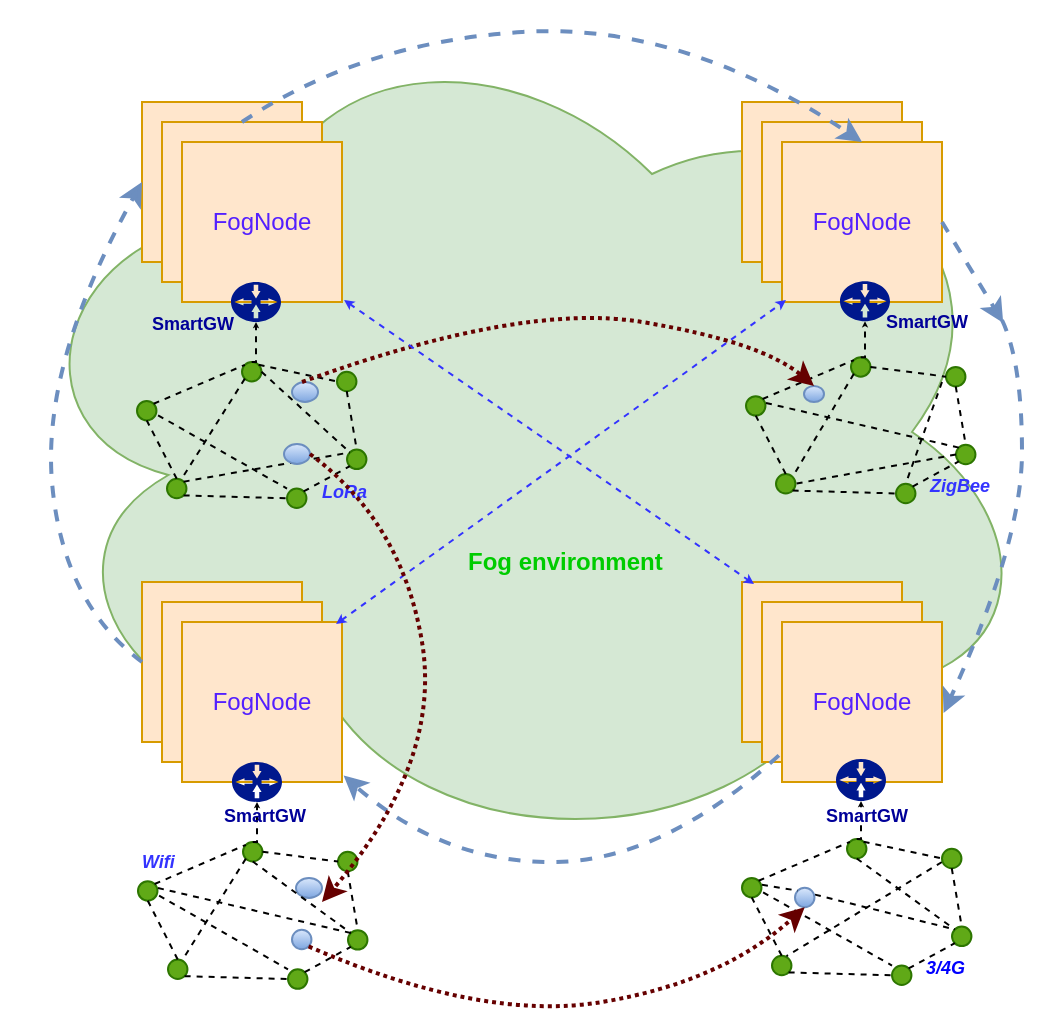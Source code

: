 <mxfile version="10.6.0" type="github"><diagram id="RD0cWUDx8CHf_FAbjjlp" name="Page-1"><mxGraphModel dx="601" dy="435" grid="1" gridSize="10" guides="1" tooltips="1" connect="1" arrows="1" fold="1" page="1" pageScale="1" pageWidth="827" pageHeight="1169" math="0" shadow="0"><root><mxCell id="0"/><mxCell id="1" parent="0"/><mxCell id="Bvr0KXYXl9v9TQF8ipzV-62" value="&amp;nbsp; &amp;nbsp; &amp;nbsp; &lt;br&gt;&lt;br&gt;&lt;br&gt;&lt;br&gt;&lt;br&gt;&lt;br&gt;&lt;br&gt;&lt;br&gt;&lt;br&gt;&lt;b&gt;&lt;font color=&quot;#ff66ff&quot;&gt;&amp;nbsp; &amp;nbsp; &amp;nbsp; &amp;nbsp; &amp;nbsp; &amp;nbsp; &amp;nbsp;&lt;/font&gt;&lt;font color=&quot;#00cc00&quot;&gt;Fog environment&lt;/font&gt;&lt;/b&gt;" style="ellipse;shape=cloud;whiteSpace=wrap;html=1;fillColor=#d5e8d4;strokeColor=#82b366;" parent="1" vertex="1"><mxGeometry x="130" y="30" width="520" height="430" as="geometry"/></mxCell><mxCell id="Bvr0KXYXl9v9TQF8ipzV-49" value="" style="whiteSpace=wrap;html=1;aspect=fixed;fillColor=#ffe6cc;strokeColor=#d79b00;" parent="1" vertex="1"><mxGeometry x="200" y="80" width="80" height="80" as="geometry"/></mxCell><mxCell id="Bvr0KXYXl9v9TQF8ipzV-48" value="" style="whiteSpace=wrap;html=1;aspect=fixed;fillColor=#ffe6cc;strokeColor=#d79b00;" parent="1" vertex="1"><mxGeometry x="210" y="90" width="80" height="80" as="geometry"/></mxCell><mxCell id="Bvr0KXYXl9v9TQF8ipzV-47" value="&lt;font color=&quot;#531fff&quot;&gt;FogNode&lt;/font&gt;" style="whiteSpace=wrap;html=1;aspect=fixed;fillColor=#ffe6cc;strokeColor=#d79b00;" parent="1" vertex="1"><mxGeometry x="220" y="100" width="80" height="80" as="geometry"/></mxCell><mxCell id="Bvr0KXYXl9v9TQF8ipzV-53" value="" style="whiteSpace=wrap;html=1;aspect=fixed;fillColor=#ffe6cc;strokeColor=#d79b00;" parent="1" vertex="1"><mxGeometry x="500" y="80" width="80" height="80" as="geometry"/></mxCell><mxCell id="Bvr0KXYXl9v9TQF8ipzV-54" value="" style="whiteSpace=wrap;html=1;aspect=fixed;fillColor=#ffe6cc;strokeColor=#d79b00;" parent="1" vertex="1"><mxGeometry x="510" y="90" width="80" height="80" as="geometry"/></mxCell><mxCell id="Bvr0KXYXl9v9TQF8ipzV-55" value="&lt;font color=&quot;#531fff&quot;&gt;FogNode&lt;/font&gt;" style="whiteSpace=wrap;html=1;aspect=fixed;fillColor=#ffe6cc;strokeColor=#d79b00;" parent="1" vertex="1"><mxGeometry x="520" y="100" width="80" height="80" as="geometry"/></mxCell><mxCell id="Bvr0KXYXl9v9TQF8ipzV-56" value="" style="whiteSpace=wrap;html=1;aspect=fixed;fillColor=#ffe6cc;strokeColor=#d79b00;" parent="1" vertex="1"><mxGeometry x="200" y="320" width="80" height="80" as="geometry"/></mxCell><mxCell id="Bvr0KXYXl9v9TQF8ipzV-57" value="" style="whiteSpace=wrap;html=1;aspect=fixed;fillColor=#ffe6cc;strokeColor=#d79b00;" parent="1" vertex="1"><mxGeometry x="210" y="330" width="80" height="80" as="geometry"/></mxCell><mxCell id="Bvr0KXYXl9v9TQF8ipzV-58" value="&lt;font color=&quot;#531fff&quot;&gt;FogNode&lt;/font&gt;" style="whiteSpace=wrap;html=1;aspect=fixed;fillColor=#ffe6cc;strokeColor=#d79b00;" parent="1" vertex="1"><mxGeometry x="220" y="340" width="80" height="80" as="geometry"/></mxCell><mxCell id="Bvr0KXYXl9v9TQF8ipzV-59" value="" style="whiteSpace=wrap;html=1;aspect=fixed;fillColor=#ffe6cc;strokeColor=#d79b00;" parent="1" vertex="1"><mxGeometry x="500" y="320" width="80" height="80" as="geometry"/></mxCell><mxCell id="Bvr0KXYXl9v9TQF8ipzV-60" value="" style="whiteSpace=wrap;html=1;aspect=fixed;fillColor=#ffe6cc;strokeColor=#d79b00;" parent="1" vertex="1"><mxGeometry x="510" y="330" width="80" height="80" as="geometry"/></mxCell><mxCell id="Bvr0KXYXl9v9TQF8ipzV-61" value="&lt;font color=&quot;#531fff&quot;&gt;FogNode&lt;/font&gt;" style="whiteSpace=wrap;html=1;aspect=fixed;fillColor=#ffe6cc;strokeColor=#d79b00;" parent="1" vertex="1"><mxGeometry x="520" y="340" width="80" height="80" as="geometry"/></mxCell><mxCell id="Bvr0KXYXl9v9TQF8ipzV-76" value="" style="shadow=0;dashed=0;html=1;strokeColor=none;labelPosition=center;verticalLabelPosition=bottom;verticalAlign=top;align=center;shape=mxgraph.mscae.enterprise.gateway;fillColor=#00188D;" parent="1" vertex="1"><mxGeometry x="245" y="410" width="25" height="20" as="geometry"/></mxCell><mxCell id="Bvr0KXYXl9v9TQF8ipzV-109" value="" style="group" parent="1" vertex="1" connectable="0"><mxGeometry x="198" y="450" width="120" height="74" as="geometry"/></mxCell><mxCell id="Bvr0KXYXl9v9TQF8ipzV-105" value="" style="group" parent="Bvr0KXYXl9v9TQF8ipzV-109" vertex="1" connectable="0"><mxGeometry width="120" height="74" as="geometry"/></mxCell><mxCell id="Bvr0KXYXl9v9TQF8ipzV-64" value="" style="ellipse;whiteSpace=wrap;html=1;aspect=fixed;fillColor=#60a917;strokeColor=#2D7600;fontColor=#ffffff;" parent="Bvr0KXYXl9v9TQF8ipzV-105" vertex="1"><mxGeometry y="19.59" width="9.733" height="9.733" as="geometry"/></mxCell><mxCell id="Bvr0KXYXl9v9TQF8ipzV-65" value="" style="ellipse;whiteSpace=wrap;html=1;aspect=fixed;fillColor=#60a917;strokeColor=#2D7600;fontColor=#ffffff;" parent="Bvr0KXYXl9v9TQF8ipzV-105" vertex="1"><mxGeometry x="52.5" width="9.733" height="9.733" as="geometry"/></mxCell><mxCell id="Bvr0KXYXl9v9TQF8ipzV-66" value="" style="ellipse;whiteSpace=wrap;html=1;aspect=fixed;fillColor=#60a917;strokeColor=#2D7600;fontColor=#ffffff;" parent="Bvr0KXYXl9v9TQF8ipzV-105" vertex="1"><mxGeometry x="15" y="58.771" width="9.733" height="9.733" as="geometry"/></mxCell><mxCell id="Bvr0KXYXl9v9TQF8ipzV-68" value="" style="ellipse;whiteSpace=wrap;html=1;aspect=fixed;fillColor=#60a917;strokeColor=#2D7600;fontColor=#ffffff;" parent="Bvr0KXYXl9v9TQF8ipzV-105" vertex="1"><mxGeometry x="75" y="63.668" width="9.733" height="9.733" as="geometry"/></mxCell><mxCell id="Bvr0KXYXl9v9TQF8ipzV-88" value="" style="endArrow=none;dashed=1;html=1;entryX=0;entryY=0;entryDx=0;entryDy=0;exitX=1;exitY=0;exitDx=0;exitDy=0;" parent="Bvr0KXYXl9v9TQF8ipzV-105" source="Bvr0KXYXl9v9TQF8ipzV-64" target="Bvr0KXYXl9v9TQF8ipzV-65" edge="1"><mxGeometry width="50" height="50" relative="1" as="geometry"><mxPoint x="20" y="19.59" as="sourcePoint"/><mxPoint x="-70" y="19.59" as="targetPoint"/></mxGeometry></mxCell><mxCell id="Bvr0KXYXl9v9TQF8ipzV-91" value="" style="endArrow=none;dashed=1;html=1;entryX=0.5;entryY=1;entryDx=0;entryDy=0;exitX=0.5;exitY=0;exitDx=0;exitDy=0;" parent="Bvr0KXYXl9v9TQF8ipzV-105" source="Bvr0KXYXl9v9TQF8ipzV-66" target="Bvr0KXYXl9v9TQF8ipzV-64" edge="1"><mxGeometry width="50" height="50" relative="1" as="geometry"><mxPoint x="40" y="39.18" as="sourcePoint"/><mxPoint x="73.931" y="30.703" as="targetPoint"/></mxGeometry></mxCell><mxCell id="Bvr0KXYXl9v9TQF8ipzV-93" value="" style="endArrow=none;dashed=1;html=1;entryX=0;entryY=0.5;entryDx=0;entryDy=0;exitX=1;exitY=1;exitDx=0;exitDy=0;" parent="Bvr0KXYXl9v9TQF8ipzV-105" source="Bvr0KXYXl9v9TQF8ipzV-66" target="Bvr0KXYXl9v9TQF8ipzV-68" edge="1"><mxGeometry width="50" height="50" relative="1" as="geometry"><mxPoint x="60" y="58.771" as="sourcePoint"/><mxPoint x="93.931" y="50.293" as="targetPoint"/></mxGeometry></mxCell><mxCell id="Bvr0KXYXl9v9TQF8ipzV-96" value="" style="endArrow=none;dashed=1;html=1;entryX=0;entryY=0;entryDx=0;entryDy=0;exitX=1.084;exitY=0.739;exitDx=0;exitDy=0;exitPerimeter=0;entryPerimeter=0;" parent="Bvr0KXYXl9v9TQF8ipzV-105" source="Bvr0KXYXl9v9TQF8ipzV-64" target="Bvr0KXYXl9v9TQF8ipzV-68" edge="1"><mxGeometry width="50" height="50" relative="1" as="geometry"><mxPoint x="90" y="88.156" as="sourcePoint"/><mxPoint x="123.931" y="79.678" as="targetPoint"/></mxGeometry></mxCell><mxCell id="Bvr0KXYXl9v9TQF8ipzV-98" value="" style="endArrow=none;dashed=1;html=1;entryX=0.745;entryY=0.016;entryDx=0;entryDy=0;exitX=0;exitY=1;exitDx=0;exitDy=0;entryPerimeter=0;" parent="Bvr0KXYXl9v9TQF8ipzV-105" source="Bvr0KXYXl9v9TQF8ipzV-65" target="Bvr0KXYXl9v9TQF8ipzV-66" edge="1"><mxGeometry width="50" height="50" relative="1" as="geometry"><mxPoint x="110" y="107.746" as="sourcePoint"/><mxPoint x="143.931" y="99.268" as="targetPoint"/></mxGeometry></mxCell><mxCell id="Bvr0KXYXl9v9TQF8ipzV-100" value="&lt;i&gt;&lt;font style=&quot;font-size: 9px&quot; color=&quot;#3333ff&quot;&gt;&lt;b&gt;Wifi&lt;/b&gt;&lt;/font&gt;&lt;/i&gt;" style="text;html=1;resizable=0;points=[];autosize=1;align=left;verticalAlign=top;spacingTop=-4;" parent="Bvr0KXYXl9v9TQF8ipzV-105" vertex="1"><mxGeometry y="-0.627" width="30" height="20" as="geometry"/></mxCell><mxCell id="Bvr0KXYXl9v9TQF8ipzV-106" value="" style="ellipse;whiteSpace=wrap;html=1;aspect=fixed;fillColor=#60a917;strokeColor=#2D7600;fontColor=#ffffff;" parent="Bvr0KXYXl9v9TQF8ipzV-105" vertex="1"><mxGeometry x="100" y="4.898" width="9.733" height="9.733" as="geometry"/></mxCell><mxCell id="Bvr0KXYXl9v9TQF8ipzV-107" value="" style="endArrow=none;dashed=1;html=1;entryX=0;entryY=0.5;entryDx=0;entryDy=0;exitX=1;exitY=0.5;exitDx=0;exitDy=0;" parent="Bvr0KXYXl9v9TQF8ipzV-105" source="Bvr0KXYXl9v9TQF8ipzV-65" target="Bvr0KXYXl9v9TQF8ipzV-106" edge="1"><mxGeometry width="50" height="50" relative="1" as="geometry"><mxPoint x="72.667" y="14.693" as="sourcePoint"/><mxPoint x="116.333" y="55.179" as="targetPoint"/></mxGeometry></mxCell><mxCell id="Bvr0KXYXl9v9TQF8ipzV-205" value="" style="ellipse;whiteSpace=wrap;html=1;aspect=fixed;fillColor=#dae8fc;strokeColor=#6c8ebf;gradientColor=#7ea6e0;" parent="Bvr0KXYXl9v9TQF8ipzV-105" vertex="1"><mxGeometry x="77" y="43.898" width="9.733" height="9.733" as="geometry"/></mxCell><mxCell id="KI6-R_1qRx-3WFGbdBkd-11" value="" style="ellipse;whiteSpace=wrap;html=1;aspect=fixed;fillColor=#dae8fc;strokeColor=#6c8ebf;gradientColor=#7ea6e0;" vertex="1" parent="Bvr0KXYXl9v9TQF8ipzV-105"><mxGeometry x="79" y="18" width="13" height="10" as="geometry"/></mxCell><mxCell id="Bvr0KXYXl9v9TQF8ipzV-67" value="" style="ellipse;whiteSpace=wrap;html=1;aspect=fixed;fillColor=#60a917;strokeColor=#2D7600;fontColor=#ffffff;" parent="Bvr0KXYXl9v9TQF8ipzV-109" vertex="1"><mxGeometry x="105" y="44.078" width="9.733" height="9.733" as="geometry"/></mxCell><mxCell id="Bvr0KXYXl9v9TQF8ipzV-90" value="" style="endArrow=none;dashed=1;html=1;entryX=0;entryY=0;entryDx=0;entryDy=0;exitX=0.5;exitY=1;exitDx=0;exitDy=0;" parent="Bvr0KXYXl9v9TQF8ipzV-109" source="Bvr0KXYXl9v9TQF8ipzV-65" target="Bvr0KXYXl9v9TQF8ipzV-67" edge="1"><mxGeometry width="50" height="50" relative="1" as="geometry"><mxPoint x="30" y="29.385" as="sourcePoint"/><mxPoint x="64" y="20.57" as="targetPoint"/></mxGeometry></mxCell><mxCell id="Bvr0KXYXl9v9TQF8ipzV-92" value="" style="endArrow=none;dashed=1;html=1;entryX=0;entryY=1;entryDx=0;entryDy=0;exitX=1;exitY=0;exitDx=0;exitDy=0;" parent="Bvr0KXYXl9v9TQF8ipzV-109" source="Bvr0KXYXl9v9TQF8ipzV-68" target="Bvr0KXYXl9v9TQF8ipzV-67" edge="1"><mxGeometry width="50" height="50" relative="1" as="geometry"><mxPoint x="50" y="48.976" as="sourcePoint"/><mxPoint x="83.931" y="40.498" as="targetPoint"/></mxGeometry></mxCell><mxCell id="Bvr0KXYXl9v9TQF8ipzV-97" value="" style="endArrow=none;dashed=1;html=1;entryX=0;entryY=0;entryDx=0;entryDy=0;exitX=1.026;exitY=0.35;exitDx=0;exitDy=0;exitPerimeter=0;" parent="Bvr0KXYXl9v9TQF8ipzV-109" source="Bvr0KXYXl9v9TQF8ipzV-64" target="Bvr0KXYXl9v9TQF8ipzV-67" edge="1"><mxGeometry width="50" height="50" relative="1" as="geometry"><mxPoint x="100" y="97.951" as="sourcePoint"/><mxPoint x="133.931" y="89.473" as="targetPoint"/></mxGeometry></mxCell><mxCell id="Bvr0KXYXl9v9TQF8ipzV-108" value="" style="endArrow=none;dashed=1;html=1;entryX=0.5;entryY=0;entryDx=0;entryDy=0;exitX=0.5;exitY=1;exitDx=0;exitDy=0;" parent="Bvr0KXYXl9v9TQF8ipzV-109" source="Bvr0KXYXl9v9TQF8ipzV-106" target="Bvr0KXYXl9v9TQF8ipzV-67" edge="1"><mxGeometry width="50" height="50" relative="1" as="geometry"><mxPoint x="82.667" y="24.488" as="sourcePoint"/><mxPoint x="126.333" y="64.974" as="targetPoint"/></mxGeometry></mxCell><mxCell id="Bvr0KXYXl9v9TQF8ipzV-112" style="edgeStyle=orthogonalEdgeStyle;rounded=0;orthogonalLoop=1;jettySize=auto;html=1;exitX=0.5;exitY=0;exitDx=0;exitDy=0;entryX=0.5;entryY=1;entryDx=0;entryDy=0;entryPerimeter=0;dashed=1;endSize=0;" parent="1" source="Bvr0KXYXl9v9TQF8ipzV-65" target="Bvr0KXYXl9v9TQF8ipzV-76" edge="1"><mxGeometry relative="1" as="geometry"/></mxCell><mxCell id="Bvr0KXYXl9v9TQF8ipzV-135" value="" style="shadow=0;dashed=0;html=1;strokeColor=none;labelPosition=center;verticalLabelPosition=bottom;verticalAlign=top;align=center;shape=mxgraph.mscae.enterprise.gateway;fillColor=#00188D;" parent="1" vertex="1"><mxGeometry x="547" y="408.5" width="25" height="21" as="geometry"/></mxCell><mxCell id="Bvr0KXYXl9v9TQF8ipzV-136" value="" style="group" parent="1" vertex="1" connectable="0"><mxGeometry x="500" y="448.5" width="130" height="74" as="geometry"/></mxCell><mxCell id="Bvr0KXYXl9v9TQF8ipzV-137" value="" style="group" parent="Bvr0KXYXl9v9TQF8ipzV-136" vertex="1" connectable="0"><mxGeometry width="130" height="73.533" as="geometry"/></mxCell><mxCell id="Bvr0KXYXl9v9TQF8ipzV-138" value="" style="ellipse;whiteSpace=wrap;html=1;aspect=fixed;fillColor=#60a917;strokeColor=#2D7600;fontColor=#ffffff;" parent="Bvr0KXYXl9v9TQF8ipzV-137" vertex="1"><mxGeometry y="19.467" width="9.733" height="9.733" as="geometry"/></mxCell><mxCell id="Bvr0KXYXl9v9TQF8ipzV-139" value="" style="ellipse;whiteSpace=wrap;html=1;aspect=fixed;fillColor=#60a917;strokeColor=#2D7600;fontColor=#ffffff;" parent="Bvr0KXYXl9v9TQF8ipzV-137" vertex="1"><mxGeometry x="52.5" width="9.733" height="9.733" as="geometry"/></mxCell><mxCell id="Bvr0KXYXl9v9TQF8ipzV-140" value="" style="ellipse;whiteSpace=wrap;html=1;aspect=fixed;fillColor=#60a917;strokeColor=#2D7600;fontColor=#ffffff;" parent="Bvr0KXYXl9v9TQF8ipzV-137" vertex="1"><mxGeometry x="15" y="58.4" width="9.733" height="9.733" as="geometry"/></mxCell><mxCell id="Bvr0KXYXl9v9TQF8ipzV-141" value="" style="ellipse;whiteSpace=wrap;html=1;aspect=fixed;fillColor=#60a917;strokeColor=#2D7600;fontColor=#ffffff;" parent="Bvr0KXYXl9v9TQF8ipzV-137" vertex="1"><mxGeometry x="75" y="63.267" width="9.733" height="9.733" as="geometry"/></mxCell><mxCell id="Bvr0KXYXl9v9TQF8ipzV-142" value="" style="endArrow=none;dashed=1;html=1;entryX=0;entryY=0;entryDx=0;entryDy=0;exitX=1;exitY=0;exitDx=0;exitDy=0;" parent="Bvr0KXYXl9v9TQF8ipzV-137" source="Bvr0KXYXl9v9TQF8ipzV-138" target="Bvr0KXYXl9v9TQF8ipzV-139" edge="1"><mxGeometry width="50" height="50" relative="1" as="geometry"><mxPoint x="20" y="19.467" as="sourcePoint"/><mxPoint x="-70" y="19.467" as="targetPoint"/></mxGeometry></mxCell><mxCell id="Bvr0KXYXl9v9TQF8ipzV-143" value="" style="endArrow=none;dashed=1;html=1;entryX=0.5;entryY=1;entryDx=0;entryDy=0;exitX=0.5;exitY=0;exitDx=0;exitDy=0;" parent="Bvr0KXYXl9v9TQF8ipzV-137" source="Bvr0KXYXl9v9TQF8ipzV-140" target="Bvr0KXYXl9v9TQF8ipzV-138" edge="1"><mxGeometry width="50" height="50" relative="1" as="geometry"><mxPoint x="40" y="38.933" as="sourcePoint"/><mxPoint x="73.931" y="30.509" as="targetPoint"/></mxGeometry></mxCell><mxCell id="Bvr0KXYXl9v9TQF8ipzV-144" value="" style="endArrow=none;dashed=1;html=1;entryX=0;entryY=0.5;entryDx=0;entryDy=0;exitX=1;exitY=1;exitDx=0;exitDy=0;" parent="Bvr0KXYXl9v9TQF8ipzV-137" source="Bvr0KXYXl9v9TQF8ipzV-140" target="Bvr0KXYXl9v9TQF8ipzV-141" edge="1"><mxGeometry width="50" height="50" relative="1" as="geometry"><mxPoint x="60" y="58.4" as="sourcePoint"/><mxPoint x="93.931" y="49.976" as="targetPoint"/></mxGeometry></mxCell><mxCell id="Bvr0KXYXl9v9TQF8ipzV-145" value="" style="endArrow=none;dashed=1;html=1;entryX=0;entryY=0;entryDx=0;entryDy=0;exitX=1.084;exitY=0.739;exitDx=0;exitDy=0;exitPerimeter=0;entryPerimeter=0;" parent="Bvr0KXYXl9v9TQF8ipzV-137" source="Bvr0KXYXl9v9TQF8ipzV-138" target="Bvr0KXYXl9v9TQF8ipzV-141" edge="1"><mxGeometry width="50" height="50" relative="1" as="geometry"><mxPoint x="90" y="87.6" as="sourcePoint"/><mxPoint x="123.931" y="79.176" as="targetPoint"/></mxGeometry></mxCell><mxCell id="Bvr0KXYXl9v9TQF8ipzV-146" value="" style="endArrow=none;dashed=1;html=1;entryX=0.745;entryY=0.016;entryDx=0;entryDy=0;entryPerimeter=0;" parent="Bvr0KXYXl9v9TQF8ipzV-137" target="Bvr0KXYXl9v9TQF8ipzV-140" edge="1"><mxGeometry width="50" height="50" relative="1" as="geometry"><mxPoint x="100" y="11.5" as="sourcePoint"/><mxPoint x="143.931" y="98.642" as="targetPoint"/></mxGeometry></mxCell><mxCell id="Bvr0KXYXl9v9TQF8ipzV-147" value="&lt;i&gt;&lt;font style=&quot;font-size: 9px&quot; color=&quot;#0000ff&quot;&gt;&lt;b&gt;3/4G&lt;/b&gt;&lt;/font&gt;&lt;/i&gt;" style="text;html=1;resizable=0;points=[];autosize=1;align=left;verticalAlign=top;spacingTop=-4;" parent="Bvr0KXYXl9v9TQF8ipzV-137" vertex="1"><mxGeometry x="90" y="53.533" width="40" height="20" as="geometry"/></mxCell><mxCell id="Bvr0KXYXl9v9TQF8ipzV-148" value="" style="ellipse;whiteSpace=wrap;html=1;aspect=fixed;fillColor=#60a917;strokeColor=#2D7600;fontColor=#ffffff;" parent="Bvr0KXYXl9v9TQF8ipzV-137" vertex="1"><mxGeometry x="100" y="4.867" width="9.733" height="9.733" as="geometry"/></mxCell><mxCell id="Bvr0KXYXl9v9TQF8ipzV-149" value="" style="endArrow=none;dashed=1;html=1;entryX=0;entryY=0.5;entryDx=0;entryDy=0;exitX=1;exitY=0;exitDx=0;exitDy=0;" parent="Bvr0KXYXl9v9TQF8ipzV-137" source="Bvr0KXYXl9v9TQF8ipzV-139" target="Bvr0KXYXl9v9TQF8ipzV-148" edge="1"><mxGeometry width="50" height="50" relative="1" as="geometry"><mxPoint x="72.667" y="14.6" as="sourcePoint"/><mxPoint x="116.333" y="54.831" as="targetPoint"/></mxGeometry></mxCell><mxCell id="Bvr0KXYXl9v9TQF8ipzV-150" value="" style="ellipse;whiteSpace=wrap;html=1;aspect=fixed;fillColor=#60a917;strokeColor=#2D7600;fontColor=#ffffff;" parent="Bvr0KXYXl9v9TQF8ipzV-136" vertex="1"><mxGeometry x="105" y="43.8" width="9.733" height="9.733" as="geometry"/></mxCell><mxCell id="Bvr0KXYXl9v9TQF8ipzV-151" value="" style="endArrow=none;dashed=1;html=1;entryX=0;entryY=0;entryDx=0;entryDy=0;exitX=0.5;exitY=1;exitDx=0;exitDy=0;" parent="Bvr0KXYXl9v9TQF8ipzV-136" source="Bvr0KXYXl9v9TQF8ipzV-139" target="Bvr0KXYXl9v9TQF8ipzV-150" edge="1"><mxGeometry width="50" height="50" relative="1" as="geometry"><mxPoint x="30" y="29.2" as="sourcePoint"/><mxPoint x="64" y="20.44" as="targetPoint"/></mxGeometry></mxCell><mxCell id="Bvr0KXYXl9v9TQF8ipzV-152" value="" style="endArrow=none;dashed=1;html=1;entryX=0;entryY=1;entryDx=0;entryDy=0;exitX=1;exitY=0;exitDx=0;exitDy=0;" parent="Bvr0KXYXl9v9TQF8ipzV-136" source="Bvr0KXYXl9v9TQF8ipzV-141" target="Bvr0KXYXl9v9TQF8ipzV-150" edge="1"><mxGeometry width="50" height="50" relative="1" as="geometry"><mxPoint x="50" y="48.667" as="sourcePoint"/><mxPoint x="83.931" y="40.242" as="targetPoint"/></mxGeometry></mxCell><mxCell id="Bvr0KXYXl9v9TQF8ipzV-153" value="" style="endArrow=none;dashed=1;html=1;entryX=0;entryY=0;entryDx=0;entryDy=0;exitX=1.026;exitY=0.35;exitDx=0;exitDy=0;exitPerimeter=0;" parent="Bvr0KXYXl9v9TQF8ipzV-136" source="Bvr0KXYXl9v9TQF8ipzV-206" target="Bvr0KXYXl9v9TQF8ipzV-150" edge="1"><mxGeometry width="50" height="50" relative="1" as="geometry"><mxPoint x="100" y="97.333" as="sourcePoint"/><mxPoint x="133.931" y="88.909" as="targetPoint"/></mxGeometry></mxCell><mxCell id="Bvr0KXYXl9v9TQF8ipzV-154" value="" style="endArrow=none;dashed=1;html=1;entryX=0.5;entryY=0;entryDx=0;entryDy=0;exitX=0.5;exitY=1;exitDx=0;exitDy=0;" parent="Bvr0KXYXl9v9TQF8ipzV-136" source="Bvr0KXYXl9v9TQF8ipzV-148" target="Bvr0KXYXl9v9TQF8ipzV-150" edge="1"><mxGeometry width="50" height="50" relative="1" as="geometry"><mxPoint x="82.667" y="24.333" as="sourcePoint"/><mxPoint x="126.333" y="64.564" as="targetPoint"/></mxGeometry></mxCell><mxCell id="Bvr0KXYXl9v9TQF8ipzV-206" value="" style="ellipse;whiteSpace=wrap;html=1;aspect=fixed;fillColor=#dae8fc;strokeColor=#6c8ebf;gradientColor=#7ea6e0;" parent="Bvr0KXYXl9v9TQF8ipzV-136" vertex="1"><mxGeometry x="26.5" y="24.398" width="9.733" height="9.733" as="geometry"/></mxCell><mxCell id="KI6-R_1qRx-3WFGbdBkd-9" value="" style="endArrow=none;dashed=1;html=1;entryX=0;entryY=0;entryDx=0;entryDy=0;exitX=1.026;exitY=0.35;exitDx=0;exitDy=0;exitPerimeter=0;" edge="1" parent="Bvr0KXYXl9v9TQF8ipzV-136" source="Bvr0KXYXl9v9TQF8ipzV-138" target="Bvr0KXYXl9v9TQF8ipzV-206"><mxGeometry width="50" height="50" relative="1" as="geometry"><mxPoint x="509.833" y="471.667" as="sourcePoint"/><mxPoint x="606.5" y="493.333" as="targetPoint"/></mxGeometry></mxCell><mxCell id="Bvr0KXYXl9v9TQF8ipzV-155" style="edgeStyle=orthogonalEdgeStyle;rounded=0;orthogonalLoop=1;jettySize=auto;html=1;exitX=0.5;exitY=0;exitDx=0;exitDy=0;entryX=0.5;entryY=1;entryDx=0;entryDy=0;entryPerimeter=0;dashed=1;endSize=0;" parent="1" source="Bvr0KXYXl9v9TQF8ipzV-139" target="Bvr0KXYXl9v9TQF8ipzV-135" edge="1"><mxGeometry relative="1" as="geometry"/></mxCell><mxCell id="Bvr0KXYXl9v9TQF8ipzV-157" value="" style="shadow=0;dashed=0;html=1;strokeColor=none;labelPosition=center;verticalLabelPosition=bottom;verticalAlign=top;align=center;shape=mxgraph.mscae.enterprise.gateway;fillColor=#00188D;" parent="1" vertex="1"><mxGeometry x="244.5" y="170" width="25" height="20" as="geometry"/></mxCell><mxCell id="Bvr0KXYXl9v9TQF8ipzV-158" value="" style="group" parent="1" vertex="1" connectable="0"><mxGeometry x="197.5" y="210" width="130" height="73.533" as="geometry"/></mxCell><mxCell id="Bvr0KXYXl9v9TQF8ipzV-159" value="" style="group" parent="Bvr0KXYXl9v9TQF8ipzV-158" vertex="1" connectable="0"><mxGeometry width="130" height="73.533" as="geometry"/></mxCell><mxCell id="Bvr0KXYXl9v9TQF8ipzV-160" value="" style="ellipse;whiteSpace=wrap;html=1;aspect=fixed;fillColor=#60a917;strokeColor=#2D7600;fontColor=#ffffff;" parent="Bvr0KXYXl9v9TQF8ipzV-159" vertex="1"><mxGeometry y="19.467" width="9.733" height="9.733" as="geometry"/></mxCell><mxCell id="Bvr0KXYXl9v9TQF8ipzV-161" value="" style="ellipse;whiteSpace=wrap;html=1;aspect=fixed;fillColor=#60a917;strokeColor=#2D7600;fontColor=#ffffff;" parent="Bvr0KXYXl9v9TQF8ipzV-159" vertex="1"><mxGeometry x="52.5" width="9.733" height="9.733" as="geometry"/></mxCell><mxCell id="Bvr0KXYXl9v9TQF8ipzV-162" value="" style="ellipse;whiteSpace=wrap;html=1;aspect=fixed;fillColor=#60a917;strokeColor=#2D7600;fontColor=#ffffff;" parent="Bvr0KXYXl9v9TQF8ipzV-159" vertex="1"><mxGeometry x="15" y="58.4" width="9.733" height="9.733" as="geometry"/></mxCell><mxCell id="Bvr0KXYXl9v9TQF8ipzV-163" value="" style="ellipse;whiteSpace=wrap;html=1;aspect=fixed;fillColor=#60a917;strokeColor=#2D7600;fontColor=#ffffff;" parent="Bvr0KXYXl9v9TQF8ipzV-159" vertex="1"><mxGeometry x="75" y="63.267" width="9.733" height="9.733" as="geometry"/></mxCell><mxCell id="Bvr0KXYXl9v9TQF8ipzV-164" value="" style="endArrow=none;dashed=1;html=1;entryX=0;entryY=0;entryDx=0;entryDy=0;exitX=1;exitY=0;exitDx=0;exitDy=0;" parent="Bvr0KXYXl9v9TQF8ipzV-159" source="Bvr0KXYXl9v9TQF8ipzV-160" target="Bvr0KXYXl9v9TQF8ipzV-161" edge="1"><mxGeometry width="50" height="50" relative="1" as="geometry"><mxPoint x="20" y="19.467" as="sourcePoint"/><mxPoint x="-70" y="19.467" as="targetPoint"/></mxGeometry></mxCell><mxCell id="Bvr0KXYXl9v9TQF8ipzV-165" value="" style="endArrow=none;dashed=1;html=1;entryX=0.5;entryY=1;entryDx=0;entryDy=0;exitX=0.5;exitY=0;exitDx=0;exitDy=0;" parent="Bvr0KXYXl9v9TQF8ipzV-159" source="Bvr0KXYXl9v9TQF8ipzV-162" target="Bvr0KXYXl9v9TQF8ipzV-160" edge="1"><mxGeometry width="50" height="50" relative="1" as="geometry"><mxPoint x="40" y="38.933" as="sourcePoint"/><mxPoint x="73.931" y="30.509" as="targetPoint"/></mxGeometry></mxCell><mxCell id="Bvr0KXYXl9v9TQF8ipzV-166" value="" style="endArrow=none;dashed=1;html=1;entryX=0;entryY=0.5;entryDx=0;entryDy=0;exitX=1;exitY=1;exitDx=0;exitDy=0;" parent="Bvr0KXYXl9v9TQF8ipzV-159" source="Bvr0KXYXl9v9TQF8ipzV-162" target="Bvr0KXYXl9v9TQF8ipzV-163" edge="1"><mxGeometry width="50" height="50" relative="1" as="geometry"><mxPoint x="60" y="58.4" as="sourcePoint"/><mxPoint x="93.931" y="49.976" as="targetPoint"/></mxGeometry></mxCell><mxCell id="Bvr0KXYXl9v9TQF8ipzV-167" value="" style="endArrow=none;dashed=1;html=1;entryX=0;entryY=0;entryDx=0;entryDy=0;exitX=1.084;exitY=0.739;exitDx=0;exitDy=0;exitPerimeter=0;entryPerimeter=0;" parent="Bvr0KXYXl9v9TQF8ipzV-159" source="Bvr0KXYXl9v9TQF8ipzV-160" target="Bvr0KXYXl9v9TQF8ipzV-163" edge="1"><mxGeometry width="50" height="50" relative="1" as="geometry"><mxPoint x="90" y="87.6" as="sourcePoint"/><mxPoint x="123.931" y="79.176" as="targetPoint"/></mxGeometry></mxCell><mxCell id="Bvr0KXYXl9v9TQF8ipzV-168" value="" style="endArrow=none;dashed=1;html=1;entryX=0.745;entryY=0.016;entryDx=0;entryDy=0;exitX=0;exitY=1;exitDx=0;exitDy=0;entryPerimeter=0;" parent="Bvr0KXYXl9v9TQF8ipzV-159" source="Bvr0KXYXl9v9TQF8ipzV-161" target="Bvr0KXYXl9v9TQF8ipzV-162" edge="1"><mxGeometry width="50" height="50" relative="1" as="geometry"><mxPoint x="110" y="107.067" as="sourcePoint"/><mxPoint x="143.931" y="98.642" as="targetPoint"/></mxGeometry></mxCell><mxCell id="Bvr0KXYXl9v9TQF8ipzV-169" value="&lt;i&gt;&lt;font style=&quot;font-size: 9px&quot; color=&quot;#3333ff&quot;&gt;&lt;b&gt;LoRa&lt;/b&gt;&lt;/font&gt;&lt;/i&gt;" style="text;html=1;resizable=0;points=[];autosize=1;align=left;verticalAlign=top;spacingTop=-4;" parent="Bvr0KXYXl9v9TQF8ipzV-159" vertex="1"><mxGeometry x="90" y="53.533" width="40" height="20" as="geometry"/></mxCell><mxCell id="Bvr0KXYXl9v9TQF8ipzV-170" value="" style="ellipse;whiteSpace=wrap;html=1;aspect=fixed;fillColor=#60a917;strokeColor=#2D7600;fontColor=#ffffff;" parent="Bvr0KXYXl9v9TQF8ipzV-159" vertex="1"><mxGeometry x="100" y="4.867" width="9.733" height="9.733" as="geometry"/></mxCell><mxCell id="Bvr0KXYXl9v9TQF8ipzV-171" value="" style="endArrow=none;dashed=1;html=1;entryX=0;entryY=0.5;entryDx=0;entryDy=0;exitX=1;exitY=0;exitDx=0;exitDy=0;" parent="Bvr0KXYXl9v9TQF8ipzV-159" source="Bvr0KXYXl9v9TQF8ipzV-161" target="Bvr0KXYXl9v9TQF8ipzV-170" edge="1"><mxGeometry width="50" height="50" relative="1" as="geometry"><mxPoint x="72.667" y="14.6" as="sourcePoint"/><mxPoint x="116.333" y="54.831" as="targetPoint"/></mxGeometry></mxCell><mxCell id="Bvr0KXYXl9v9TQF8ipzV-172" value="" style="ellipse;whiteSpace=wrap;html=1;aspect=fixed;fillColor=#60a917;strokeColor=#2D7600;fontColor=#ffffff;" parent="Bvr0KXYXl9v9TQF8ipzV-158" vertex="1"><mxGeometry x="105" y="43.8" width="9.733" height="9.733" as="geometry"/></mxCell><mxCell id="Bvr0KXYXl9v9TQF8ipzV-173" value="" style="endArrow=none;dashed=1;html=1;entryX=0;entryY=0;entryDx=0;entryDy=0;exitX=1;exitY=0.5;exitDx=0;exitDy=0;" parent="Bvr0KXYXl9v9TQF8ipzV-158" source="Bvr0KXYXl9v9TQF8ipzV-161" target="Bvr0KXYXl9v9TQF8ipzV-172" edge="1"><mxGeometry width="50" height="50" relative="1" as="geometry"><mxPoint x="30" y="29.2" as="sourcePoint"/><mxPoint x="64" y="20.44" as="targetPoint"/></mxGeometry></mxCell><mxCell id="Bvr0KXYXl9v9TQF8ipzV-174" value="" style="endArrow=none;dashed=1;html=1;entryX=0;entryY=1;entryDx=0;entryDy=0;exitX=1;exitY=0;exitDx=0;exitDy=0;" parent="Bvr0KXYXl9v9TQF8ipzV-158" source="Bvr0KXYXl9v9TQF8ipzV-163" target="Bvr0KXYXl9v9TQF8ipzV-172" edge="1"><mxGeometry width="50" height="50" relative="1" as="geometry"><mxPoint x="50" y="48.667" as="sourcePoint"/><mxPoint x="83.931" y="40.242" as="targetPoint"/></mxGeometry></mxCell><mxCell id="Bvr0KXYXl9v9TQF8ipzV-175" value="" style="endArrow=none;dashed=1;html=1;entryX=0;entryY=0;entryDx=0;entryDy=0;exitX=1;exitY=0;exitDx=0;exitDy=0;" parent="Bvr0KXYXl9v9TQF8ipzV-158" source="Bvr0KXYXl9v9TQF8ipzV-162" target="Bvr0KXYXl9v9TQF8ipzV-172" edge="1"><mxGeometry width="50" height="50" relative="1" as="geometry"><mxPoint x="100" y="97.333" as="sourcePoint"/><mxPoint x="133.931" y="88.909" as="targetPoint"/></mxGeometry></mxCell><mxCell id="Bvr0KXYXl9v9TQF8ipzV-176" value="" style="endArrow=none;dashed=1;html=1;entryX=0.5;entryY=0;entryDx=0;entryDy=0;exitX=0.5;exitY=1;exitDx=0;exitDy=0;" parent="Bvr0KXYXl9v9TQF8ipzV-158" source="Bvr0KXYXl9v9TQF8ipzV-170" target="Bvr0KXYXl9v9TQF8ipzV-172" edge="1"><mxGeometry width="50" height="50" relative="1" as="geometry"><mxPoint x="82.667" y="24.333" as="sourcePoint"/><mxPoint x="126.333" y="64.564" as="targetPoint"/></mxGeometry></mxCell><mxCell id="Bvr0KXYXl9v9TQF8ipzV-177" style="edgeStyle=orthogonalEdgeStyle;rounded=0;orthogonalLoop=1;jettySize=auto;html=1;exitX=0.5;exitY=0;exitDx=0;exitDy=0;entryX=0.5;entryY=1;entryDx=0;entryDy=0;entryPerimeter=0;dashed=1;endSize=0;" parent="1" source="Bvr0KXYXl9v9TQF8ipzV-161" target="Bvr0KXYXl9v9TQF8ipzV-157" edge="1"><mxGeometry relative="1" as="geometry"/></mxCell><mxCell id="Bvr0KXYXl9v9TQF8ipzV-178" value="" style="shadow=0;dashed=0;html=1;strokeColor=none;labelPosition=center;verticalLabelPosition=bottom;verticalAlign=top;align=center;shape=mxgraph.mscae.enterprise.gateway;fillColor=#00188D;" parent="1" vertex="1"><mxGeometry x="549" y="169.6" width="25" height="20" as="geometry"/></mxCell><mxCell id="Bvr0KXYXl9v9TQF8ipzV-179" value="" style="group" parent="1" vertex="1" connectable="0"><mxGeometry x="502" y="207.6" width="140" height="73.533" as="geometry"/></mxCell><mxCell id="Bvr0KXYXl9v9TQF8ipzV-180" value="" style="group" parent="Bvr0KXYXl9v9TQF8ipzV-179" vertex="1" connectable="0"><mxGeometry width="140" height="73.533" as="geometry"/></mxCell><mxCell id="Bvr0KXYXl9v9TQF8ipzV-181" value="" style="ellipse;whiteSpace=wrap;html=1;aspect=fixed;fillColor=#60a917;strokeColor=#2D7600;fontColor=#ffffff;" parent="Bvr0KXYXl9v9TQF8ipzV-180" vertex="1"><mxGeometry y="19.467" width="9.733" height="9.733" as="geometry"/></mxCell><mxCell id="Bvr0KXYXl9v9TQF8ipzV-182" value="" style="ellipse;whiteSpace=wrap;html=1;aspect=fixed;fillColor=#60a917;strokeColor=#2D7600;fontColor=#ffffff;" parent="Bvr0KXYXl9v9TQF8ipzV-180" vertex="1"><mxGeometry x="52.5" width="9.733" height="9.733" as="geometry"/></mxCell><mxCell id="Bvr0KXYXl9v9TQF8ipzV-183" value="" style="ellipse;whiteSpace=wrap;html=1;aspect=fixed;fillColor=#60a917;strokeColor=#2D7600;fontColor=#ffffff;" parent="Bvr0KXYXl9v9TQF8ipzV-180" vertex="1"><mxGeometry x="15" y="58.4" width="9.733" height="9.733" as="geometry"/></mxCell><mxCell id="Bvr0KXYXl9v9TQF8ipzV-184" value="" style="ellipse;whiteSpace=wrap;html=1;aspect=fixed;fillColor=#60a917;strokeColor=#2D7600;fontColor=#ffffff;" parent="Bvr0KXYXl9v9TQF8ipzV-180" vertex="1"><mxGeometry x="75" y="63.267" width="9.733" height="9.733" as="geometry"/></mxCell><mxCell id="Bvr0KXYXl9v9TQF8ipzV-185" value="" style="endArrow=none;dashed=1;html=1;entryX=0;entryY=0;entryDx=0;entryDy=0;exitX=1;exitY=0;exitDx=0;exitDy=0;" parent="Bvr0KXYXl9v9TQF8ipzV-180" source="Bvr0KXYXl9v9TQF8ipzV-181" target="Bvr0KXYXl9v9TQF8ipzV-182" edge="1"><mxGeometry width="50" height="50" relative="1" as="geometry"><mxPoint x="20" y="19.467" as="sourcePoint"/><mxPoint x="-70" y="19.467" as="targetPoint"/></mxGeometry></mxCell><mxCell id="Bvr0KXYXl9v9TQF8ipzV-186" value="" style="endArrow=none;dashed=1;html=1;entryX=0.5;entryY=1;entryDx=0;entryDy=0;exitX=0.5;exitY=0;exitDx=0;exitDy=0;" parent="Bvr0KXYXl9v9TQF8ipzV-180" source="Bvr0KXYXl9v9TQF8ipzV-183" target="Bvr0KXYXl9v9TQF8ipzV-181" edge="1"><mxGeometry width="50" height="50" relative="1" as="geometry"><mxPoint x="40" y="38.933" as="sourcePoint"/><mxPoint x="73.931" y="30.509" as="targetPoint"/></mxGeometry></mxCell><mxCell id="Bvr0KXYXl9v9TQF8ipzV-187" value="" style="endArrow=none;dashed=1;html=1;entryX=0;entryY=0.5;entryDx=0;entryDy=0;exitX=1;exitY=1;exitDx=0;exitDy=0;" parent="Bvr0KXYXl9v9TQF8ipzV-180" source="Bvr0KXYXl9v9TQF8ipzV-183" target="Bvr0KXYXl9v9TQF8ipzV-184" edge="1"><mxGeometry width="50" height="50" relative="1" as="geometry"><mxPoint x="60" y="58.4" as="sourcePoint"/><mxPoint x="93.931" y="49.976" as="targetPoint"/></mxGeometry></mxCell><mxCell id="Bvr0KXYXl9v9TQF8ipzV-188" value="" style="endArrow=none;dashed=1;html=1;entryX=0.5;entryY=0;entryDx=0;entryDy=0;" parent="Bvr0KXYXl9v9TQF8ipzV-180" target="Bvr0KXYXl9v9TQF8ipzV-184" edge="1"><mxGeometry width="50" height="50" relative="1" as="geometry"><mxPoint x="98" y="12.4" as="sourcePoint"/><mxPoint x="123.931" y="79.176" as="targetPoint"/></mxGeometry></mxCell><mxCell id="Bvr0KXYXl9v9TQF8ipzV-190" value="&lt;i&gt;&lt;font style=&quot;font-size: 9px&quot; color=&quot;#3333ff&quot;&gt;&lt;b&gt;ZigBee&lt;/b&gt;&lt;/font&gt;&lt;/i&gt;" style="text;html=1;resizable=0;points=[];autosize=1;align=left;verticalAlign=top;spacingTop=-4;" parent="Bvr0KXYXl9v9TQF8ipzV-180" vertex="1"><mxGeometry x="90" y="53.533" width="50" height="20" as="geometry"/></mxCell><mxCell id="Bvr0KXYXl9v9TQF8ipzV-191" value="" style="ellipse;whiteSpace=wrap;html=1;aspect=fixed;fillColor=#60a917;strokeColor=#2D7600;fontColor=#ffffff;" parent="Bvr0KXYXl9v9TQF8ipzV-180" vertex="1"><mxGeometry x="100" y="4.867" width="9.733" height="9.733" as="geometry"/></mxCell><mxCell id="Bvr0KXYXl9v9TQF8ipzV-192" value="" style="endArrow=none;dashed=1;html=1;entryX=0;entryY=0.5;entryDx=0;entryDy=0;exitX=1;exitY=0.5;exitDx=0;exitDy=0;" parent="Bvr0KXYXl9v9TQF8ipzV-180" source="Bvr0KXYXl9v9TQF8ipzV-182" target="Bvr0KXYXl9v9TQF8ipzV-191" edge="1"><mxGeometry width="50" height="50" relative="1" as="geometry"><mxPoint x="72.667" y="14.6" as="sourcePoint"/><mxPoint x="116.333" y="54.831" as="targetPoint"/></mxGeometry></mxCell><mxCell id="Bvr0KXYXl9v9TQF8ipzV-194" value="" style="endArrow=none;dashed=1;html=1;exitX=0;exitY=1;exitDx=0;exitDy=0;entryX=1;entryY=0;entryDx=0;entryDy=0;" parent="Bvr0KXYXl9v9TQF8ipzV-180" source="Bvr0KXYXl9v9TQF8ipzV-182" target="Bvr0KXYXl9v9TQF8ipzV-183" edge="1"><mxGeometry width="50" height="50" relative="1" as="geometry"><mxPoint x="30" y="29.2" as="sourcePoint"/><mxPoint x="28" y="52.4" as="targetPoint"/></mxGeometry></mxCell><mxCell id="Bvr0KXYXl9v9TQF8ipzV-193" value="" style="ellipse;whiteSpace=wrap;html=1;aspect=fixed;fillColor=#60a917;strokeColor=#2D7600;fontColor=#ffffff;" parent="Bvr0KXYXl9v9TQF8ipzV-179" vertex="1"><mxGeometry x="105" y="43.8" width="9.733" height="9.733" as="geometry"/></mxCell><mxCell id="Bvr0KXYXl9v9TQF8ipzV-195" value="" style="endArrow=none;dashed=1;html=1;entryX=0;entryY=1;entryDx=0;entryDy=0;exitX=1;exitY=0;exitDx=0;exitDy=0;" parent="Bvr0KXYXl9v9TQF8ipzV-179" source="Bvr0KXYXl9v9TQF8ipzV-184" target="Bvr0KXYXl9v9TQF8ipzV-193" edge="1"><mxGeometry width="50" height="50" relative="1" as="geometry"><mxPoint x="50" y="48.667" as="sourcePoint"/><mxPoint x="83.931" y="40.242" as="targetPoint"/></mxGeometry></mxCell><mxCell id="Bvr0KXYXl9v9TQF8ipzV-196" value="" style="endArrow=none;dashed=1;html=1;entryX=0;entryY=0;entryDx=0;entryDy=0;exitX=1.026;exitY=0.35;exitDx=0;exitDy=0;exitPerimeter=0;" parent="Bvr0KXYXl9v9TQF8ipzV-179" source="Bvr0KXYXl9v9TQF8ipzV-181" target="Bvr0KXYXl9v9TQF8ipzV-193" edge="1"><mxGeometry width="50" height="50" relative="1" as="geometry"><mxPoint x="100" y="97.333" as="sourcePoint"/><mxPoint x="133.931" y="88.909" as="targetPoint"/></mxGeometry></mxCell><mxCell id="Bvr0KXYXl9v9TQF8ipzV-197" value="" style="endArrow=none;dashed=1;html=1;entryX=0.5;entryY=0;entryDx=0;entryDy=0;exitX=0.5;exitY=1;exitDx=0;exitDy=0;" parent="Bvr0KXYXl9v9TQF8ipzV-179" source="Bvr0KXYXl9v9TQF8ipzV-191" target="Bvr0KXYXl9v9TQF8ipzV-193" edge="1"><mxGeometry width="50" height="50" relative="1" as="geometry"><mxPoint x="82.667" y="24.333" as="sourcePoint"/><mxPoint x="126.333" y="64.564" as="targetPoint"/></mxGeometry></mxCell><mxCell id="Bvr0KXYXl9v9TQF8ipzV-189" value="" style="endArrow=none;dashed=1;html=1;entryX=1;entryY=0.5;entryDx=0;entryDy=0;exitX=0;exitY=0.5;exitDx=0;exitDy=0;" parent="Bvr0KXYXl9v9TQF8ipzV-179" source="Bvr0KXYXl9v9TQF8ipzV-193" target="Bvr0KXYXl9v9TQF8ipzV-183" edge="1"><mxGeometry width="50" height="50" relative="1" as="geometry"><mxPoint x="110" y="107.067" as="sourcePoint"/><mxPoint x="143.931" y="98.642" as="targetPoint"/></mxGeometry></mxCell><mxCell id="Bvr0KXYXl9v9TQF8ipzV-198" style="edgeStyle=orthogonalEdgeStyle;rounded=0;orthogonalLoop=1;jettySize=auto;html=1;exitX=0.5;exitY=0;exitDx=0;exitDy=0;entryX=0.5;entryY=1;entryDx=0;entryDy=0;entryPerimeter=0;dashed=1;endSize=0;" parent="1" source="Bvr0KXYXl9v9TQF8ipzV-182" target="Bvr0KXYXl9v9TQF8ipzV-178" edge="1"><mxGeometry relative="1" as="geometry"/></mxCell><mxCell id="Bvr0KXYXl9v9TQF8ipzV-200" value="" style="curved=1;endArrow=classic;html=1;dashed=1;entryX=0;entryY=0.5;entryDx=0;entryDy=0;exitX=0;exitY=0.5;exitDx=0;exitDy=0;gradientColor=#7ea6e0;fillColor=#dae8fc;strokeColor=#6c8ebf;strokeWidth=2;" parent="1" source="Bvr0KXYXl9v9TQF8ipzV-56" target="Bvr0KXYXl9v9TQF8ipzV-49" edge="1"><mxGeometry width="50" height="50" relative="1" as="geometry"><mxPoint x="80" y="590" as="sourcePoint"/><mxPoint x="130" y="540" as="targetPoint"/><Array as="points"><mxPoint x="160" y="330"/><mxPoint x="150" y="210"/></Array></mxGeometry></mxCell><mxCell id="Bvr0KXYXl9v9TQF8ipzV-202" value="" style="curved=1;endArrow=classic;html=1;dashed=1;exitX=0.5;exitY=0;exitDx=0;exitDy=0;entryX=0.5;entryY=0;entryDx=0;entryDy=0;gradientColor=#7ea6e0;fillColor=#dae8fc;strokeColor=#6c8ebf;strokeWidth=2;" parent="1" source="Bvr0KXYXl9v9TQF8ipzV-48" target="Bvr0KXYXl9v9TQF8ipzV-55" edge="1"><mxGeometry width="50" height="50" relative="1" as="geometry"><mxPoint x="320" y="120" as="sourcePoint"/><mxPoint x="370" y="70" as="targetPoint"/><Array as="points"><mxPoint x="310" y="50"/><mxPoint x="470" y="40"/></Array></mxGeometry></mxCell><mxCell id="Bvr0KXYXl9v9TQF8ipzV-203" value="" style="curved=1;endArrow=classic;html=1;dashed=1;exitX=1;exitY=0.5;exitDx=0;exitDy=0;entryX=1.01;entryY=0.569;entryDx=0;entryDy=0;entryPerimeter=0;gradientColor=#7ea6e0;fillColor=#dae8fc;strokeColor=#6c8ebf;strokeWidth=2;" parent="1" source="KI6-R_1qRx-3WFGbdBkd-4" target="Bvr0KXYXl9v9TQF8ipzV-61" edge="1"><mxGeometry width="50" height="50" relative="1" as="geometry"><mxPoint x="720" y="280" as="sourcePoint"/><mxPoint x="770" y="230" as="targetPoint"/><Array as="points"><mxPoint x="640" y="210"/><mxPoint x="640" y="300"/></Array></mxGeometry></mxCell><mxCell id="Bvr0KXYXl9v9TQF8ipzV-204" value="" style="curved=1;endArrow=classic;html=1;dashed=1;exitX=0.747;exitY=0.876;exitDx=0;exitDy=0;exitPerimeter=0;entryX=1.01;entryY=0.96;entryDx=0;entryDy=0;entryPerimeter=0;strokeWidth=2;gradientColor=#7ea6e0;fillColor=#dae8fc;strokeColor=#6c8ebf;" parent="1" source="Bvr0KXYXl9v9TQF8ipzV-62" target="Bvr0KXYXl9v9TQF8ipzV-58" edge="1"><mxGeometry width="50" height="50" relative="1" as="geometry"><mxPoint x="80" y="600" as="sourcePoint"/><mxPoint x="130" y="550" as="targetPoint"/><Array as="points"><mxPoint x="460" y="460"/><mxPoint x="350" y="460"/></Array></mxGeometry></mxCell><mxCell id="Bvr0KXYXl9v9TQF8ipzV-209" value="" style="curved=1;endArrow=classic;html=1;exitX=1;exitY=1;exitDx=0;exitDy=0;entryX=0.5;entryY=1;entryDx=0;entryDy=0;dashed=1;dashPattern=1 1;strokeColor=#660000;strokeWidth=2;" parent="1" source="Bvr0KXYXl9v9TQF8ipzV-205" target="Bvr0KXYXl9v9TQF8ipzV-206" edge="1"><mxGeometry width="50" height="50" relative="1" as="geometry"><mxPoint x="310" y="570" as="sourcePoint"/><mxPoint x="360" y="520" as="targetPoint"/><Array as="points"><mxPoint x="370" y="540"/><mxPoint x="490" y="520"/></Array></mxGeometry></mxCell><mxCell id="Bvr0KXYXl9v9TQF8ipzV-212" value="" style="ellipse;whiteSpace=wrap;html=1;aspect=fixed;fillColor=#dae8fc;strokeColor=#6c8ebf;gradientColor=#7ea6e0;" parent="1" vertex="1"><mxGeometry x="275" y="220" width="13" height="10" as="geometry"/></mxCell><mxCell id="Bvr0KXYXl9v9TQF8ipzV-213" value="" style="ellipse;whiteSpace=wrap;html=1;aspect=fixed;fillColor=#dae8fc;strokeColor=#6c8ebf;gradientColor=#7ea6e0;" parent="1" vertex="1"><mxGeometry x="531" y="222" width="10" height="8" as="geometry"/></mxCell><mxCell id="Bvr0KXYXl9v9TQF8ipzV-214" value="" style="curved=1;endArrow=classic;html=1;dashed=1;dashPattern=1 1;strokeColor=#660000;strokeWidth=2;entryX=0.5;entryY=0;entryDx=0;entryDy=0;" parent="1" target="Bvr0KXYXl9v9TQF8ipzV-213" edge="1"><mxGeometry width="50" height="50" relative="1" as="geometry"><mxPoint x="280" y="220" as="sourcePoint"/><mxPoint x="530" y="230" as="targetPoint"/><Array as="points"><mxPoint x="390" y="180"/><mxPoint x="510" y="200"/></Array></mxGeometry></mxCell><mxCell id="pstOWTSwDEriN5Mnt9JI-2" value="" style="endArrow=classic;startArrow=classic;html=1;dashed=1;endSize=2;startSize=2;strokeColor=#3333FF;entryX=0.025;entryY=0.988;entryDx=0;entryDy=0;entryPerimeter=0;exitX=0.963;exitY=0.013;exitDx=0;exitDy=0;exitPerimeter=0;" parent="1" source="Bvr0KXYXl9v9TQF8ipzV-58" target="Bvr0KXYXl9v9TQF8ipzV-55" edge="1"><mxGeometry width="50" height="50" relative="1" as="geometry"><mxPoint x="230" y="650" as="sourcePoint"/><mxPoint x="280" y="600" as="targetPoint"/></mxGeometry></mxCell><mxCell id="pstOWTSwDEriN5Mnt9JI-3" value="" style="endArrow=classic;startArrow=classic;html=1;dashed=1;endSize=2;startSize=2;strokeColor=#3333FF;entryX=0.075;entryY=0.013;entryDx=0;entryDy=0;entryPerimeter=0;exitX=1.013;exitY=0.988;exitDx=0;exitDy=0;exitPerimeter=0;" parent="1" source="Bvr0KXYXl9v9TQF8ipzV-47" target="Bvr0KXYXl9v9TQF8ipzV-59" edge="1"><mxGeometry width="50" height="50" relative="1" as="geometry"><mxPoint x="307" y="351" as="sourcePoint"/><mxPoint x="532" y="189" as="targetPoint"/></mxGeometry></mxCell><mxCell id="KI6-R_1qRx-3WFGbdBkd-1" value="&lt;b&gt;&lt;font style=&quot;font-size: 9px&quot; color=&quot;#000099&quot;&gt;SmartGW&lt;/font&gt;&lt;/b&gt;" style="text;html=1;resizable=0;points=[];autosize=1;align=left;verticalAlign=top;spacingTop=-4;" vertex="1" parent="1"><mxGeometry x="239" y="426" width="60" height="20" as="geometry"/></mxCell><mxCell id="KI6-R_1qRx-3WFGbdBkd-2" value="&lt;b&gt;&lt;font style=&quot;font-size: 9px&quot; color=&quot;#000099&quot;&gt;SmartGW&lt;/font&gt;&lt;/b&gt;" style="text;html=1;resizable=0;points=[];autosize=1;align=left;verticalAlign=top;spacingTop=-4;" vertex="1" parent="1"><mxGeometry x="540" y="426" width="60" height="20" as="geometry"/></mxCell><mxCell id="KI6-R_1qRx-3WFGbdBkd-3" value="&lt;b&gt;&lt;font style=&quot;font-size: 9px&quot; color=&quot;#000099&quot;&gt;SmartGW&lt;/font&gt;&lt;/b&gt;" style="text;html=1;resizable=0;points=[];autosize=1;align=left;verticalAlign=top;spacingTop=-4;" vertex="1" parent="1"><mxGeometry x="203" y="180" width="60" height="20" as="geometry"/></mxCell><mxCell id="KI6-R_1qRx-3WFGbdBkd-4" value="&lt;b&gt;&lt;font style=&quot;font-size: 9px&quot; color=&quot;#000099&quot;&gt;SmartGW&lt;/font&gt;&lt;/b&gt;" style="text;html=1;resizable=0;points=[];autosize=1;align=left;verticalAlign=top;spacingTop=-4;" vertex="1" parent="1"><mxGeometry x="570" y="179" width="60" height="20" as="geometry"/></mxCell><mxCell id="KI6-R_1qRx-3WFGbdBkd-5" value="" style="curved=1;endArrow=classic;html=1;dashed=1;exitX=1;exitY=0.5;exitDx=0;exitDy=0;entryX=1.01;entryY=0.569;entryDx=0;entryDy=0;entryPerimeter=0;gradientColor=#7ea6e0;fillColor=#dae8fc;strokeColor=#6c8ebf;strokeWidth=2;" edge="1" parent="1" source="Bvr0KXYXl9v9TQF8ipzV-55" target="KI6-R_1qRx-3WFGbdBkd-4"><mxGeometry width="50" height="50" relative="1" as="geometry"><mxPoint x="599.833" y="140" as="sourcePoint"/><mxPoint x="600.667" y="385.833" as="targetPoint"/><Array as="points"/></mxGeometry></mxCell><mxCell id="KI6-R_1qRx-3WFGbdBkd-6" value="" style="ellipse;whiteSpace=wrap;html=1;aspect=fixed;fillColor=#dae8fc;strokeColor=#6c8ebf;gradientColor=#7ea6e0;" vertex="1" parent="1"><mxGeometry x="271" y="251" width="13" height="10" as="geometry"/></mxCell><mxCell id="KI6-R_1qRx-3WFGbdBkd-7" value="" style="curved=1;endArrow=classic;html=1;dashed=1;dashPattern=1 1;strokeColor=#660000;strokeWidth=2;exitX=1;exitY=0.5;exitDx=0;exitDy=0;" edge="1" parent="1" source="KI6-R_1qRx-3WFGbdBkd-6"><mxGeometry width="50" height="50" relative="1" as="geometry"><mxPoint x="290.0" y="230" as="sourcePoint"/><mxPoint x="290" y="480" as="targetPoint"/><Array as="points"><mxPoint x="330" y="290"/><mxPoint x="350" y="410"/></Array></mxGeometry></mxCell></root></mxGraphModel></diagram></mxfile>